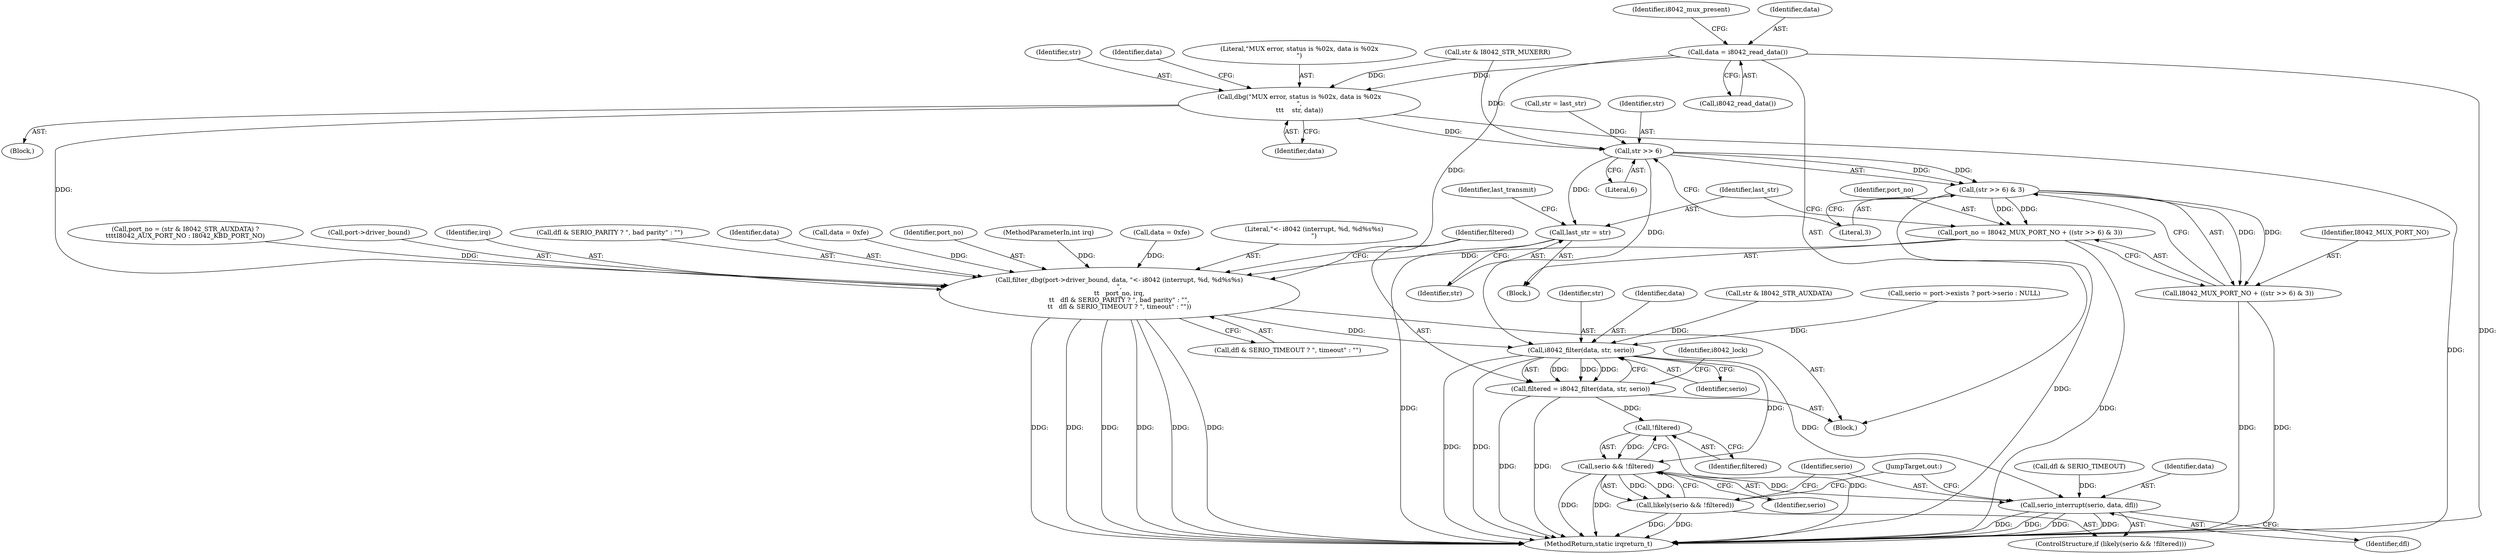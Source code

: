 digraph "0_linux_340d394a789518018f834ff70f7534fc463d3226@API" {
"1000144" [label="(Call,data = i8042_read_data())"];
"1000164" [label="(Call,dbg(\"MUX error, status is %02x, data is %02x\n\",\n\t\t\t    str, data))"];
"1000208" [label="(Call,str >> 6)"];
"1000207" [label="(Call,(str >> 6) & 3)"];
"1000203" [label="(Call,port_no = I8042_MUX_PORT_NO + ((str >> 6) & 3))"];
"1000262" [label="(Call,filter_dbg(port->driver_bound, data, \"<- i8042 (interrupt, %d, %d%s%s)\n\",\n\t\t   port_no, irq,\n\t\t   dfl & SERIO_PARITY ? \", bad parity\" : \"\",\n\t\t   dfl & SERIO_TIMEOUT ? \", timeout\" : \"\"))"];
"1000284" [label="(Call,i8042_filter(data, str, serio))"];
"1000282" [label="(Call,filtered = i8042_filter(data, str, serio))"];
"1000296" [label="(Call,!filtered)"];
"1000294" [label="(Call,serio && !filtered)"];
"1000293" [label="(Call,likely(serio && !filtered))"];
"1000298" [label="(Call,serio_interrupt(serio, data, dfl))"];
"1000205" [label="(Call,I8042_MUX_PORT_NO + ((str >> 6) & 3))"];
"1000212" [label="(Call,last_str = str)"];
"1000285" [label="(Identifier,data)"];
"1000284" [label="(Call,i8042_filter(data, str, serio))"];
"1000199" [label="(Call,data = 0xfe)"];
"1000208" [label="(Call,str >> 6)"];
"1000277" [label="(Call,dfl & SERIO_TIMEOUT)"];
"1000166" [label="(Identifier,str)"];
"1000212" [label="(Call,last_str = str)"];
"1000267" [label="(Literal,\"<- i8042 (interrupt, %d, %d%s%s)\n\")"];
"1000238" [label="(Call,port_no = (str & I8042_STR_AUXDATA) ?\n\t\t\t\tI8042_AUX_PORT_NO : I8042_KBD_PORT_NO)"];
"1000241" [label="(Call,str & I8042_STR_AUXDATA)"];
"1000282" [label="(Call,filtered = i8042_filter(data, str, serio))"];
"1000263" [label="(Call,port->driver_bound)"];
"1000283" [label="(Identifier,filtered)"];
"1000169" [label="(Identifier,data)"];
"1000210" [label="(Literal,6)"];
"1000153" [label="(Block,)"];
"1000276" [label="(Call,dfl & SERIO_TIMEOUT ? \", timeout\" : \"\")"];
"1000269" [label="(Identifier,irq)"];
"1000163" [label="(Block,)"];
"1000270" [label="(Call,dfl & SERIO_PARITY ? \", bad parity\" : \"\")"];
"1000207" [label="(Call,(str >> 6) & 3)"];
"1000252" [label="(Call,serio = port->exists ? port->serio : NULL)"];
"1000214" [label="(Identifier,str)"];
"1000299" [label="(Identifier,serio)"];
"1000294" [label="(Call,serio && !filtered)"];
"1000213" [label="(Identifier,last_str)"];
"1000306" [label="(MethodReturn,static irqreturn_t)"];
"1000297" [label="(Identifier,filtered)"];
"1000266" [label="(Identifier,data)"];
"1000160" [label="(Call,str & I8042_STR_MUXERR)"];
"1000292" [label="(ControlStructure,if (likely(serio && !filtered)))"];
"1000164" [label="(Call,dbg(\"MUX error, status is %02x, data is %02x\n\",\n\t\t\t    str, data))"];
"1000191" [label="(Call,data = 0xfe)"];
"1000216" [label="(Identifier,last_transmit)"];
"1000302" [label="(JumpTarget,out:)"];
"1000203" [label="(Call,port_no = I8042_MUX_PORT_NO + ((str >> 6) & 3))"];
"1000293" [label="(Call,likely(serio && !filtered))"];
"1000287" [label="(Identifier,serio)"];
"1000211" [label="(Literal,3)"];
"1000296" [label="(Call,!filtered)"];
"1000301" [label="(Identifier,dfl)"];
"1000300" [label="(Identifier,data)"];
"1000204" [label="(Identifier,port_no)"];
"1000149" [label="(Identifier,i8042_mux_present)"];
"1000145" [label="(Identifier,data)"];
"1000105" [label="(Block,)"];
"1000165" [label="(Literal,\"MUX error, status is %02x, data is %02x\n\")"];
"1000268" [label="(Identifier,port_no)"];
"1000262" [label="(Call,filter_dbg(port->driver_bound, data, \"<- i8042 (interrupt, %d, %d%s%s)\n\",\n\t\t   port_no, irq,\n\t\t   dfl & SERIO_PARITY ? \", bad parity\" : \"\",\n\t\t   dfl & SERIO_TIMEOUT ? \", timeout\" : \"\"))"];
"1000295" [label="(Identifier,serio)"];
"1000144" [label="(Call,data = i8042_read_data())"];
"1000103" [label="(MethodParameterIn,int irq)"];
"1000205" [label="(Call,I8042_MUX_PORT_NO + ((str >> 6) & 3))"];
"1000146" [label="(Call,i8042_read_data())"];
"1000167" [label="(Identifier,data)"];
"1000298" [label="(Call,serio_interrupt(serio, data, dfl))"];
"1000206" [label="(Identifier,I8042_MUX_PORT_NO)"];
"1000181" [label="(Call,str = last_str)"];
"1000286" [label="(Identifier,str)"];
"1000209" [label="(Identifier,str)"];
"1000290" [label="(Identifier,i8042_lock)"];
"1000144" -> "1000105"  [label="AST: "];
"1000144" -> "1000146"  [label="CFG: "];
"1000145" -> "1000144"  [label="AST: "];
"1000146" -> "1000144"  [label="AST: "];
"1000149" -> "1000144"  [label="CFG: "];
"1000144" -> "1000306"  [label="DDG: "];
"1000144" -> "1000164"  [label="DDG: "];
"1000144" -> "1000262"  [label="DDG: "];
"1000164" -> "1000163"  [label="AST: "];
"1000164" -> "1000167"  [label="CFG: "];
"1000165" -> "1000164"  [label="AST: "];
"1000166" -> "1000164"  [label="AST: "];
"1000167" -> "1000164"  [label="AST: "];
"1000169" -> "1000164"  [label="CFG: "];
"1000164" -> "1000306"  [label="DDG: "];
"1000160" -> "1000164"  [label="DDG: "];
"1000164" -> "1000208"  [label="DDG: "];
"1000164" -> "1000262"  [label="DDG: "];
"1000208" -> "1000207"  [label="AST: "];
"1000208" -> "1000210"  [label="CFG: "];
"1000209" -> "1000208"  [label="AST: "];
"1000210" -> "1000208"  [label="AST: "];
"1000211" -> "1000208"  [label="CFG: "];
"1000208" -> "1000207"  [label="DDG: "];
"1000208" -> "1000207"  [label="DDG: "];
"1000181" -> "1000208"  [label="DDG: "];
"1000160" -> "1000208"  [label="DDG: "];
"1000208" -> "1000212"  [label="DDG: "];
"1000208" -> "1000284"  [label="DDG: "];
"1000207" -> "1000205"  [label="AST: "];
"1000207" -> "1000211"  [label="CFG: "];
"1000211" -> "1000207"  [label="AST: "];
"1000205" -> "1000207"  [label="CFG: "];
"1000207" -> "1000306"  [label="DDG: "];
"1000207" -> "1000203"  [label="DDG: "];
"1000207" -> "1000203"  [label="DDG: "];
"1000207" -> "1000205"  [label="DDG: "];
"1000207" -> "1000205"  [label="DDG: "];
"1000203" -> "1000153"  [label="AST: "];
"1000203" -> "1000205"  [label="CFG: "];
"1000204" -> "1000203"  [label="AST: "];
"1000205" -> "1000203"  [label="AST: "];
"1000213" -> "1000203"  [label="CFG: "];
"1000203" -> "1000306"  [label="DDG: "];
"1000203" -> "1000262"  [label="DDG: "];
"1000262" -> "1000105"  [label="AST: "];
"1000262" -> "1000276"  [label="CFG: "];
"1000263" -> "1000262"  [label="AST: "];
"1000266" -> "1000262"  [label="AST: "];
"1000267" -> "1000262"  [label="AST: "];
"1000268" -> "1000262"  [label="AST: "];
"1000269" -> "1000262"  [label="AST: "];
"1000270" -> "1000262"  [label="AST: "];
"1000276" -> "1000262"  [label="AST: "];
"1000283" -> "1000262"  [label="CFG: "];
"1000262" -> "1000306"  [label="DDG: "];
"1000262" -> "1000306"  [label="DDG: "];
"1000262" -> "1000306"  [label="DDG: "];
"1000262" -> "1000306"  [label="DDG: "];
"1000262" -> "1000306"  [label="DDG: "];
"1000262" -> "1000306"  [label="DDG: "];
"1000199" -> "1000262"  [label="DDG: "];
"1000191" -> "1000262"  [label="DDG: "];
"1000238" -> "1000262"  [label="DDG: "];
"1000103" -> "1000262"  [label="DDG: "];
"1000262" -> "1000284"  [label="DDG: "];
"1000284" -> "1000282"  [label="AST: "];
"1000284" -> "1000287"  [label="CFG: "];
"1000285" -> "1000284"  [label="AST: "];
"1000286" -> "1000284"  [label="AST: "];
"1000287" -> "1000284"  [label="AST: "];
"1000282" -> "1000284"  [label="CFG: "];
"1000284" -> "1000306"  [label="DDG: "];
"1000284" -> "1000306"  [label="DDG: "];
"1000284" -> "1000282"  [label="DDG: "];
"1000284" -> "1000282"  [label="DDG: "];
"1000284" -> "1000282"  [label="DDG: "];
"1000241" -> "1000284"  [label="DDG: "];
"1000252" -> "1000284"  [label="DDG: "];
"1000284" -> "1000294"  [label="DDG: "];
"1000284" -> "1000298"  [label="DDG: "];
"1000282" -> "1000105"  [label="AST: "];
"1000283" -> "1000282"  [label="AST: "];
"1000290" -> "1000282"  [label="CFG: "];
"1000282" -> "1000306"  [label="DDG: "];
"1000282" -> "1000306"  [label="DDG: "];
"1000282" -> "1000296"  [label="DDG: "];
"1000296" -> "1000294"  [label="AST: "];
"1000296" -> "1000297"  [label="CFG: "];
"1000297" -> "1000296"  [label="AST: "];
"1000294" -> "1000296"  [label="CFG: "];
"1000296" -> "1000306"  [label="DDG: "];
"1000296" -> "1000294"  [label="DDG: "];
"1000294" -> "1000293"  [label="AST: "];
"1000294" -> "1000295"  [label="CFG: "];
"1000295" -> "1000294"  [label="AST: "];
"1000293" -> "1000294"  [label="CFG: "];
"1000294" -> "1000306"  [label="DDG: "];
"1000294" -> "1000306"  [label="DDG: "];
"1000294" -> "1000293"  [label="DDG: "];
"1000294" -> "1000293"  [label="DDG: "];
"1000294" -> "1000298"  [label="DDG: "];
"1000293" -> "1000292"  [label="AST: "];
"1000299" -> "1000293"  [label="CFG: "];
"1000302" -> "1000293"  [label="CFG: "];
"1000293" -> "1000306"  [label="DDG: "];
"1000293" -> "1000306"  [label="DDG: "];
"1000298" -> "1000292"  [label="AST: "];
"1000298" -> "1000301"  [label="CFG: "];
"1000299" -> "1000298"  [label="AST: "];
"1000300" -> "1000298"  [label="AST: "];
"1000301" -> "1000298"  [label="AST: "];
"1000302" -> "1000298"  [label="CFG: "];
"1000298" -> "1000306"  [label="DDG: "];
"1000298" -> "1000306"  [label="DDG: "];
"1000298" -> "1000306"  [label="DDG: "];
"1000298" -> "1000306"  [label="DDG: "];
"1000277" -> "1000298"  [label="DDG: "];
"1000206" -> "1000205"  [label="AST: "];
"1000205" -> "1000306"  [label="DDG: "];
"1000205" -> "1000306"  [label="DDG: "];
"1000212" -> "1000153"  [label="AST: "];
"1000212" -> "1000214"  [label="CFG: "];
"1000213" -> "1000212"  [label="AST: "];
"1000214" -> "1000212"  [label="AST: "];
"1000216" -> "1000212"  [label="CFG: "];
"1000212" -> "1000306"  [label="DDG: "];
}
